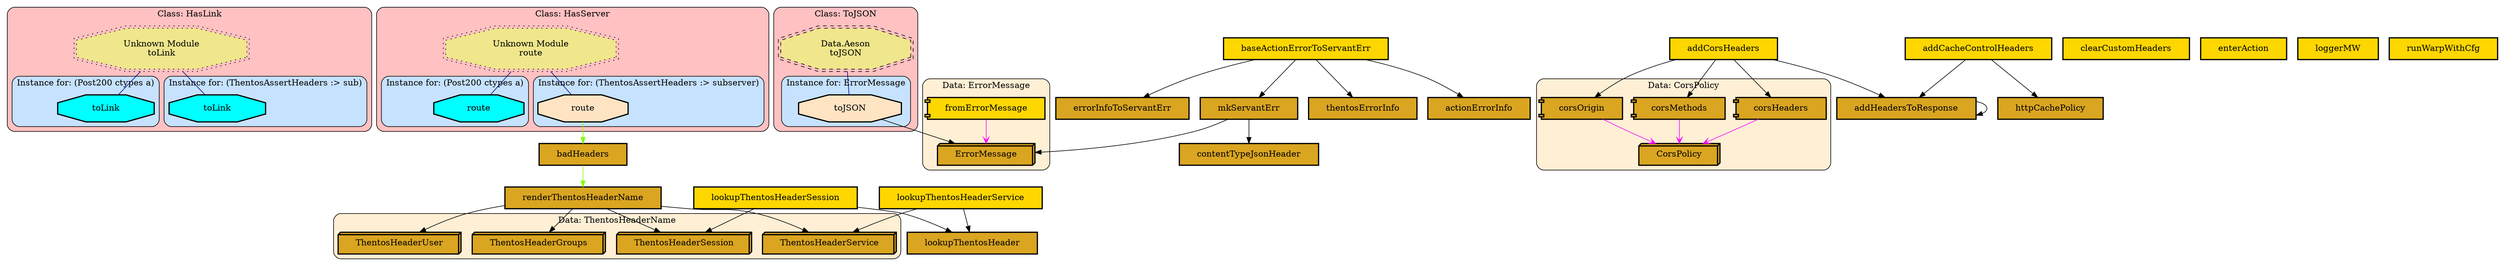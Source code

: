 digraph "Diagram of: Thentos.Backend.Core" {
    node [margin="0.4,0.1"
         ,style=filled];
    subgraph cluster_Class_HasLink {
        graph [label="Class: HasLink"
              ,style="filled,rounded"
              ,fillcolor=rosybrown1];
        subgraph cluster_Class_HasLink_Data_Post200ctypesa {
            graph [label="Instance for: (Post200 ctypes a)"
                  ,style="filled,rounded"
                  ,fillcolor=slategray1];
            33 [label=toLink
               ,shape=octagon
               ,fillcolor=cyan
               ,style="filled,bold"];
        }
        subgraph cluster_Class_HasLink_Data_ThentosAssertHeaderssub {
            graph [label="Instance for: (ThentosAssertHeaders :> sub)"
                  ,style="filled,rounded"
                  ,fillcolor=slategray1];
            34 [label=toLink
               ,shape=octagon
               ,fillcolor=cyan
               ,style="filled,bold"];
        }
        37 [label="Unknown Module\ntoLink"
           ,shape=doubleoctagon
           ,fillcolor=khaki
           ,style="filled,dotted"];
    }
    subgraph cluster_Class_HasServer {
        graph [label="Class: HasServer"
              ,style="filled,rounded"
              ,fillcolor=rosybrown1];
        subgraph cluster_Class_HasServer_Data_Post200ctypesa {
            graph [label="Instance for: (Post200 ctypes a)"
                  ,style="filled,rounded"
                  ,fillcolor=slategray1];
            28 [label=route
               ,shape=octagon
               ,fillcolor=cyan
               ,style="filled,bold"];
        }
        subgraph cluster_Class_HasServer_Data_ThentosAssertHeaderssubserver {
            graph [label="Instance for: (ThentosAssertHeaders :> subserver)"
                  ,style="filled,rounded"
                  ,fillcolor=slategray1];
            29 [label=route
               ,shape=octagon
               ,fillcolor=bisque
               ,style="filled,bold"];
        }
        36 [label="Unknown Module\nroute"
           ,shape=doubleoctagon
           ,fillcolor=khaki
           ,style="filled,dotted"];
    }
    subgraph cluster_Class_ToJSON {
        graph [label="Class: ToJSON"
              ,style="filled,rounded"
              ,fillcolor=rosybrown1];
        subgraph cluster_Class_ToJSON_Data_ErrorMessage {
            graph [label="Instance for: ErrorMessage"
                  ,style="filled,rounded"
                  ,fillcolor=slategray1];
            32 [label=toJSON
               ,shape=octagon
               ,fillcolor=bisque
               ,style="filled,bold"];
        }
        35 [label="Data.Aeson\ntoJSON"
           ,shape=doubleoctagon
           ,fillcolor=khaki
           ,style="filled,dashed"];
    }
    subgraph cluster_Data_CorsPolicy {
        graph [label="Data: CorsPolicy"
              ,style="filled,rounded"
              ,fillcolor=papayawhip];
        1 [label=CorsPolicy
          ,shape=box3d
          ,fillcolor=goldenrod
          ,style="filled,bold"];
        15 [label=corsHeaders
           ,shape=component
           ,fillcolor=goldenrod
           ,style="filled,bold"];
        16 [label=corsMethods
           ,shape=component
           ,fillcolor=goldenrod
           ,style="filled,bold"];
        17 [label=corsOrigin
           ,shape=component
           ,fillcolor=goldenrod
           ,style="filled,bold"];
    }
    subgraph cluster_Data_ErrorMessage {
        graph [label="Data: ErrorMessage"
              ,style="filled,rounded"
              ,fillcolor=papayawhip];
        2 [label=ErrorMessage
          ,shape=box3d
          ,fillcolor=goldenrod
          ,style="filled,bold"];
        20 [label=fromErrorMessage
           ,shape=component
           ,fillcolor=gold
           ,style="filled,bold"];
    }
    subgraph cluster_Data_ThentosHeaderName {
        graph [label="Data: ThentosHeaderName"
              ,style="filled,rounded"
              ,fillcolor=papayawhip];
        3 [label=ThentosHeaderGroups
          ,shape=box3d
          ,fillcolor=goldenrod
          ,style="filled,bold"];
        4 [label=ThentosHeaderService
          ,shape=box3d
          ,fillcolor=goldenrod
          ,style="filled,bold"];
        5 [label=ThentosHeaderSession
          ,shape=box3d
          ,fillcolor=goldenrod
          ,style="filled,bold"];
        6 [label=ThentosHeaderUser
          ,shape=box3d
          ,fillcolor=goldenrod
          ,style="filled,bold"];
    }
    7 [label=actionErrorInfo
      ,shape=box
      ,fillcolor=goldenrod
      ,style="filled,bold"];
    8 [label=addCacheControlHeaders
      ,shape=box
      ,fillcolor=gold
      ,style="filled,bold"];
    9 [label=addCorsHeaders
      ,shape=box
      ,fillcolor=gold
      ,style="filled,bold"];
    10 [label=addHeadersToResponse
       ,shape=box
       ,fillcolor=goldenrod
       ,style="filled,bold"];
    11 [label=badHeaders
       ,shape=box
       ,fillcolor=goldenrod
       ,style="filled,bold"];
    12 [label=baseActionErrorToServantErr
       ,shape=box
       ,fillcolor=gold
       ,style="filled,bold"];
    13 [label=clearCustomHeaders
       ,shape=box
       ,fillcolor=gold
       ,style="filled,bold"];
    14 [label=contentTypeJsonHeader
       ,shape=box
       ,fillcolor=goldenrod
       ,style="filled,bold"];
    18 [label=enterAction
       ,shape=box
       ,fillcolor=gold
       ,style="filled,bold"];
    19 [label=errorInfoToServantErr
       ,shape=box
       ,fillcolor=goldenrod
       ,style="filled,bold"];
    21 [label=httpCachePolicy
       ,shape=box
       ,fillcolor=goldenrod
       ,style="filled,bold"];
    22 [label=loggerMW
       ,shape=box
       ,fillcolor=gold
       ,style="filled,bold"];
    23 [label=lookupThentosHeader
       ,shape=box
       ,fillcolor=goldenrod
       ,style="filled,bold"];
    24 [label=lookupThentosHeaderService
       ,shape=box
       ,fillcolor=gold
       ,style="filled,bold"];
    25 [label=lookupThentosHeaderSession
       ,shape=box
       ,fillcolor=gold
       ,style="filled,bold"];
    26 [label=mkServantErr
       ,shape=box
       ,fillcolor=goldenrod
       ,style="filled,bold"];
    27 [label=renderThentosHeaderName
       ,shape=box
       ,fillcolor=goldenrod
       ,style="filled,bold"];
    30 [label=runWarpWithCfg
       ,shape=box
       ,fillcolor=gold
       ,style="filled,bold"];
    31 [label=thentosErrorInfo
       ,shape=box
       ,fillcolor=goldenrod
       ,style="filled,bold"];
    8 -> 10 [penwidth=1
            ,color=black];
    8 -> 21 [penwidth=1
            ,color=black];
    9 -> 10 [penwidth=1
            ,color=black];
    9 -> 15 [penwidth=1
            ,color=black];
    9 -> 16 [penwidth=1
            ,color=black];
    9 -> 17 [penwidth=1
            ,color=black];
    10 -> 10 [penwidth=1
             ,color=black];
    11 -> 27 [penwidth=1
             ,color=chartreuse];
    12 -> 7 [penwidth=1
            ,color=black];
    12 -> 19 [penwidth=1
             ,color=black];
    12 -> 26 [penwidth=1
             ,color=black];
    12 -> 31 [penwidth=1
             ,color=black];
    15 -> 1 [penwidth=1
            ,color=magenta
            ,arrowtail=odot
            ,arrowhead=vee];
    16 -> 1 [penwidth=1
            ,color=magenta
            ,arrowtail=odot
            ,arrowhead=vee];
    17 -> 1 [penwidth=1
            ,color=magenta
            ,arrowtail=odot
            ,arrowhead=vee];
    20 -> 2 [penwidth=1
            ,color=magenta
            ,arrowtail=odot
            ,arrowhead=vee];
    24 -> 4 [penwidth=1
            ,color=black];
    24 -> 23 [penwidth=1
             ,color=black];
    25 -> 5 [penwidth=1
            ,color=black];
    25 -> 23 [penwidth=1
             ,color=black];
    26 -> 2 [penwidth=1
            ,color=black];
    26 -> 14 [penwidth=1
             ,color=black];
    27 -> 3 [penwidth=1
            ,color=black];
    27 -> 4 [penwidth=1
            ,color=black];
    27 -> 5 [penwidth=1
            ,color=black];
    27 -> 6 [penwidth=1
            ,color=black];
    29 -> 11 [penwidth=1
             ,color=chartreuse];
    32 -> 2 [penwidth=1
            ,color=black];
    35 -> 32 [penwidth=1
             ,color=navy
             ,dir=none];
    36 -> 28 [penwidth=1
             ,color=navy
             ,dir=none];
    36 -> 29 [penwidth=1
             ,color=navy
             ,dir=none];
    37 -> 33 [penwidth=1
             ,color=navy
             ,dir=none];
    37 -> 34 [penwidth=1
             ,color=navy
             ,dir=none];
}
